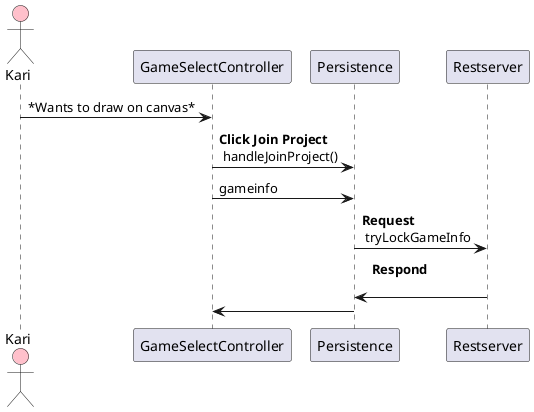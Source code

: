 @startuml sequence

actor Kari #Pink

Kari -> GameSelectController: *Wants to draw on canvas*
GameSelectController -> Persistence: **Click Join Project** \n handleJoinProject()
GameSelectController -> Persistence: gameinfo 

Persistence -> Restserver: **Request** \n tryLockGameInfo

Restserver -> Persistence: **Respond** \n 
Persistence -> GameSelectController:
 
 

 
@enduml

